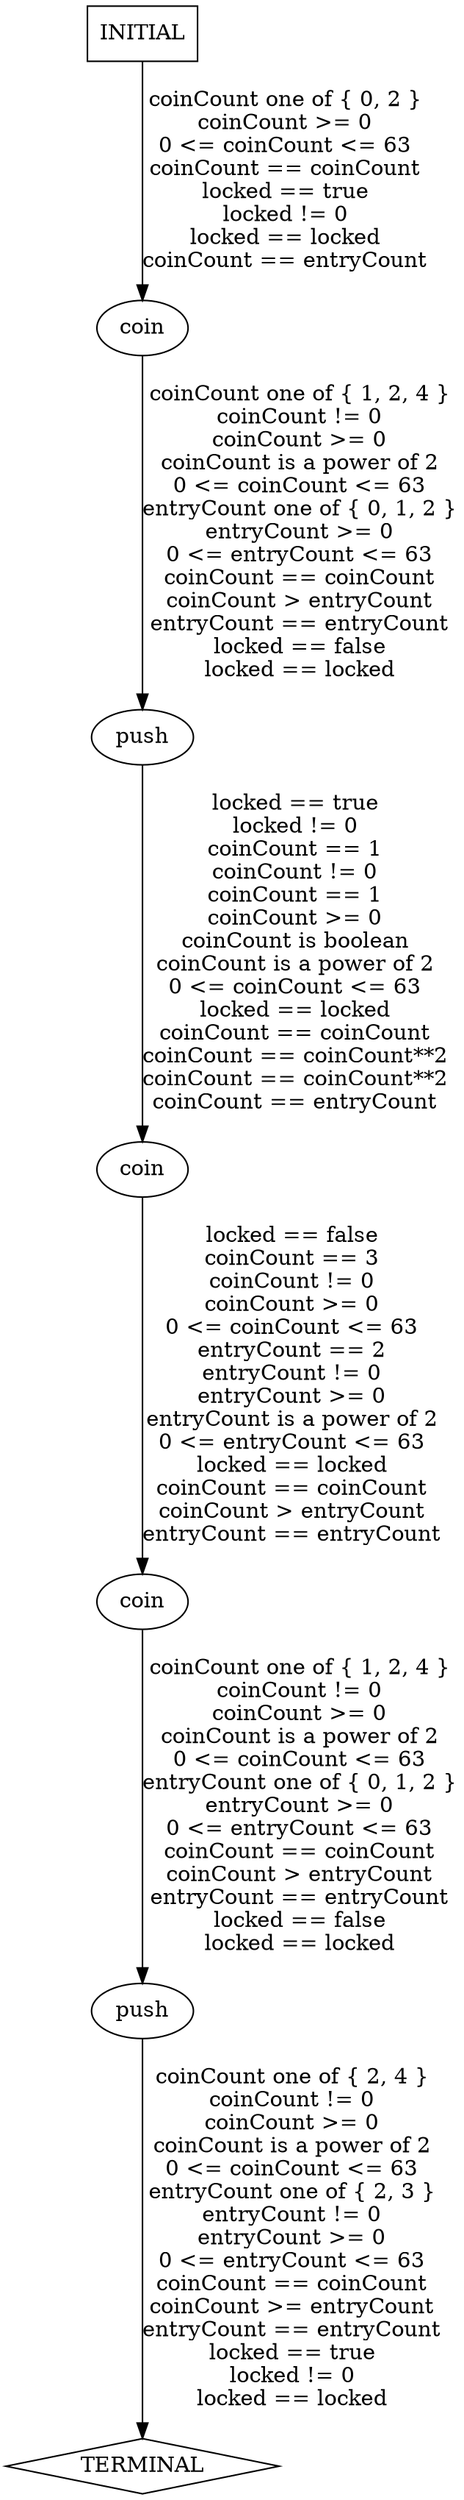 digraph {
  0 [label="coin"];
  1 [label="coin"];
  2 [label="coin"];
  3 [label="push"];
  4 [label="push"];
  5 [label="TERMINAL",shape=diamond];
  6 [label="INITIAL",shape=box];
0->3 [label="coinCount one of { 1, 2, 4 }\ncoinCount != 0\ncoinCount >= 0\ncoinCount is a power of 2\n0 <= coinCount <= 63\nentryCount one of { 0, 1, 2 }\nentryCount >= 0\n0 <= entryCount <= 63\ncoinCount == coinCount\ncoinCount > entryCount\nentryCount == entryCount\nlocked == false\nlocked == locked",];
1->2 [label="locked == false\ncoinCount == 3\ncoinCount != 0\ncoinCount >= 0\n0 <= coinCount <= 63\nentryCount == 2\nentryCount != 0\nentryCount >= 0\nentryCount is a power of 2\n0 <= entryCount <= 63\nlocked == locked\ncoinCount == coinCount\ncoinCount > entryCount\nentryCount == entryCount",];
2->4 [label="coinCount one of { 1, 2, 4 }\ncoinCount != 0\ncoinCount >= 0\ncoinCount is a power of 2\n0 <= coinCount <= 63\nentryCount one of { 0, 1, 2 }\nentryCount >= 0\n0 <= entryCount <= 63\ncoinCount == coinCount\ncoinCount > entryCount\nentryCount == entryCount\nlocked == false\nlocked == locked",];
3->1 [label="locked == true\nlocked != 0\ncoinCount == 1\ncoinCount != 0\ncoinCount == 1\ncoinCount >= 0\ncoinCount is boolean\ncoinCount is a power of 2\n0 <= coinCount <= 63\nlocked == locked\ncoinCount == coinCount\ncoinCount == coinCount**2\ncoinCount == coinCount**2\ncoinCount == entryCount",];
4->5 [label="coinCount one of { 2, 4 }\ncoinCount != 0\ncoinCount >= 0\ncoinCount is a power of 2\n0 <= coinCount <= 63\nentryCount one of { 2, 3 }\nentryCount != 0\nentryCount >= 0\n0 <= entryCount <= 63\ncoinCount == coinCount\ncoinCount >= entryCount\nentryCount == entryCount\nlocked == true\nlocked != 0\nlocked == locked",];
6->0 [label="coinCount one of { 0, 2 }\ncoinCount >= 0\n0 <= coinCount <= 63\ncoinCount == coinCount\nlocked == true\nlocked != 0\nlocked == locked\ncoinCount == entryCount",];
} // digraph {

